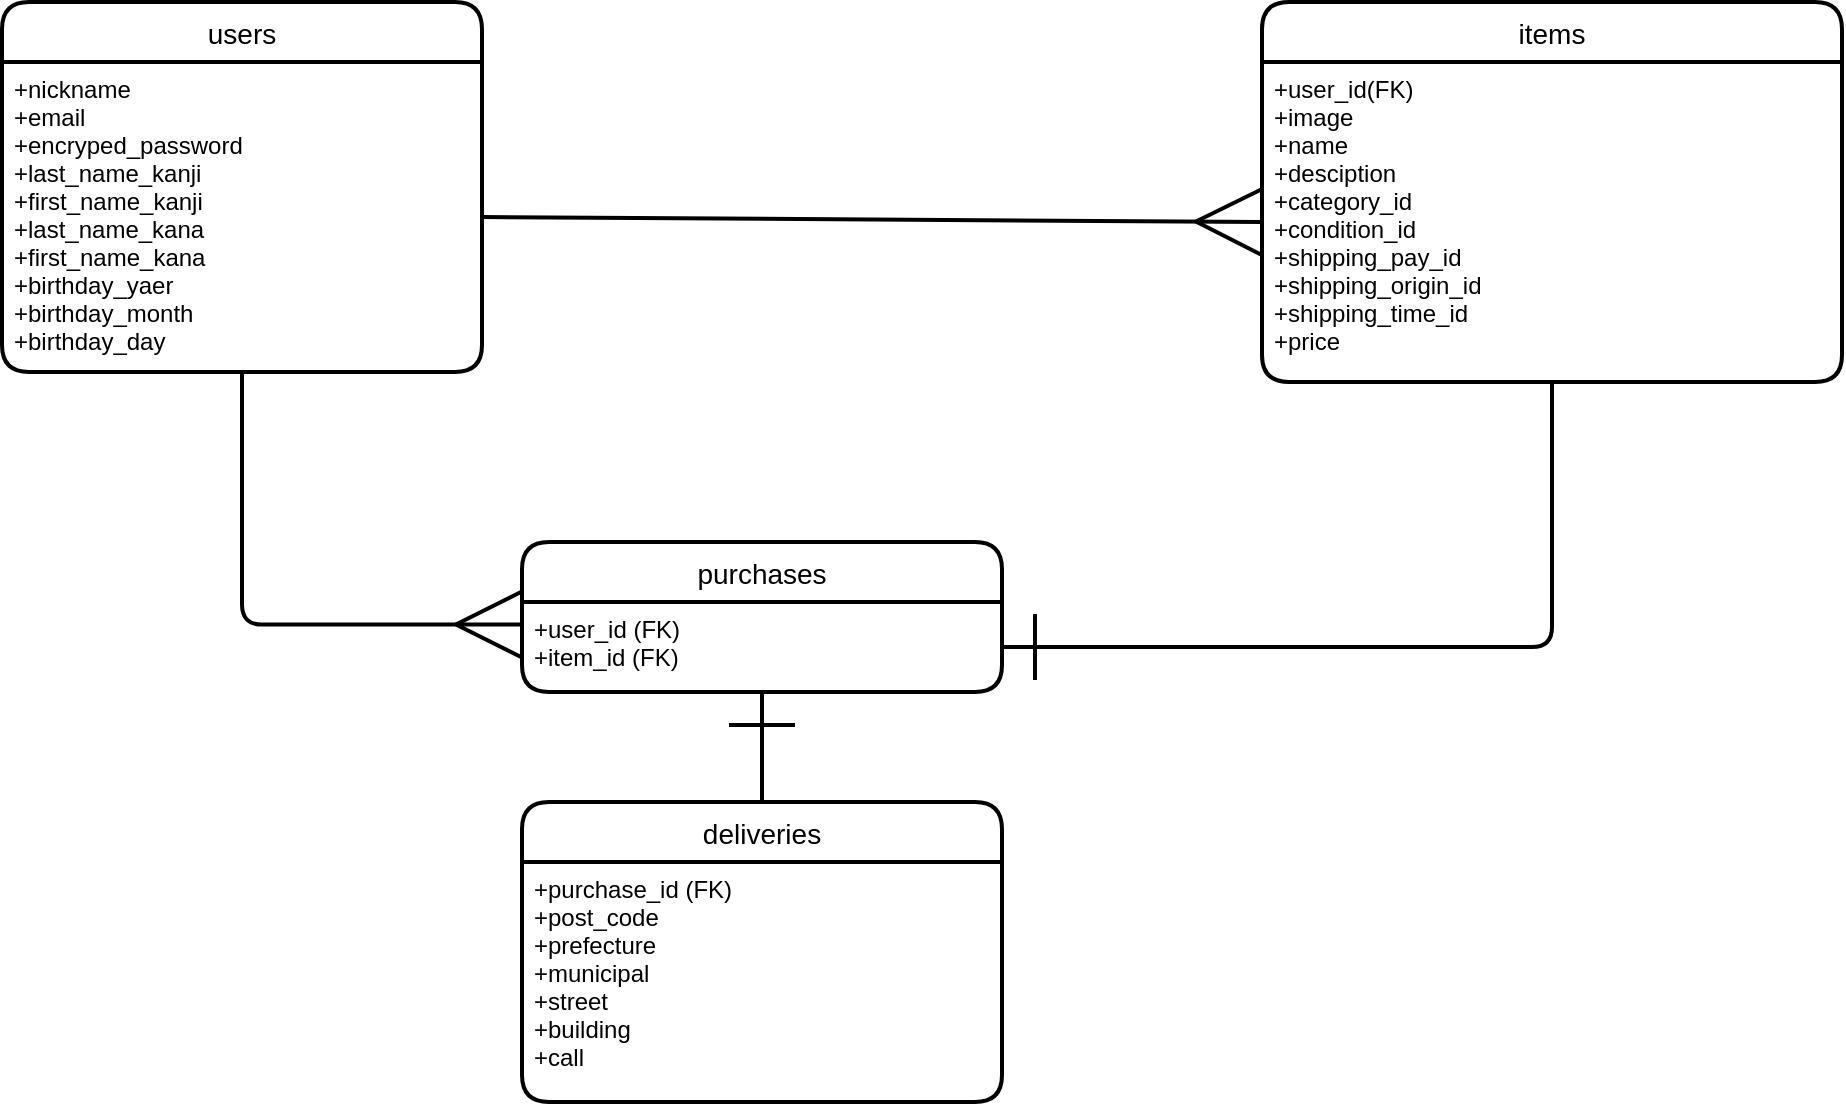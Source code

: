 <mxfile>
    <diagram id="hhK4gQ0SdAANVl8gB9Je" name="ページ1">
        <mxGraphModel dx="2111" dy="659" grid="1" gridSize="10" guides="1" tooltips="1" connect="1" arrows="1" fold="1" page="1" pageScale="1" pageWidth="827" pageHeight="1169" math="0" shadow="0">
            <root>
                <mxCell id="0"/>
                <mxCell id="1" parent="0"/>
                <mxCell id="2" value="users" style="swimlane;childLayout=stackLayout;horizontal=1;startSize=30;horizontalStack=0;rounded=1;fontSize=14;fontStyle=0;strokeWidth=2;resizeParent=0;resizeLast=1;shadow=0;dashed=0;align=center;" parent="1" vertex="1">
                    <mxGeometry x="-790" y="90" width="240" height="185" as="geometry"/>
                </mxCell>
                <mxCell id="3" value="+nickname&#10;+email&#10;+encryped_password&#10;+last_name_kanji&#10;+first_name_kanji&#10;+last_name_kana&#10;+first_name_kana&#10;+birthday_yaer&#10;+birthday_month&#10;+birthday_day" style="align=left;strokeColor=none;fillColor=none;spacingLeft=4;fontSize=12;verticalAlign=top;resizable=0;rotatable=0;part=1;" parent="2" vertex="1">
                    <mxGeometry y="30" width="240" height="155" as="geometry"/>
                </mxCell>
                <mxCell id="6" value="items" style="swimlane;childLayout=stackLayout;horizontal=1;startSize=30;horizontalStack=0;rounded=1;fontSize=14;fontStyle=0;strokeWidth=2;resizeParent=0;resizeLast=1;shadow=0;dashed=0;align=center;" parent="1" vertex="1">
                    <mxGeometry x="-160" y="90" width="290" height="190" as="geometry"/>
                </mxCell>
                <mxCell id="7" value="+user_id(FK)&#10;+image&#10;+name&#10;+desciption&#10;+category_id&#10;+condition_id&#10;+shipping_pay_id&#10;+shipping_origin_id&#10;+shipping_time_id&#10;+price" style="align=left;strokeColor=none;fillColor=none;spacingLeft=4;fontSize=12;verticalAlign=top;resizable=0;rotatable=0;part=1;" parent="6" vertex="1">
                    <mxGeometry y="30" width="290" height="160" as="geometry"/>
                </mxCell>
                <mxCell id="22" value="purchases" style="swimlane;childLayout=stackLayout;horizontal=1;startSize=30;horizontalStack=0;rounded=1;fontSize=14;fontStyle=0;strokeWidth=2;resizeParent=0;resizeLast=1;shadow=0;dashed=0;align=center;" parent="1" vertex="1">
                    <mxGeometry x="-530" y="360" width="240" height="75" as="geometry"/>
                </mxCell>
                <mxCell id="23" value="+user_id (FK)&#10;+item_id (FK)" style="align=left;strokeColor=none;fillColor=none;spacingLeft=4;fontSize=12;verticalAlign=top;resizable=0;rotatable=0;part=1;" parent="22" vertex="1">
                    <mxGeometry y="30" width="240" height="45" as="geometry"/>
                </mxCell>
                <mxCell id="24" value="deliveries" style="swimlane;childLayout=stackLayout;horizontal=1;startSize=30;horizontalStack=0;rounded=1;fontSize=14;fontStyle=0;strokeWidth=2;resizeParent=0;resizeLast=1;shadow=0;dashed=0;align=center;" parent="1" vertex="1">
                    <mxGeometry x="-530" y="490" width="240" height="150" as="geometry"/>
                </mxCell>
                <mxCell id="25" value="+purchase_id (FK)&#10;+post_code&#10;+prefecture&#10;+municipal&#10;+street&#10;+building&#10;+call" style="align=left;strokeColor=none;fillColor=none;spacingLeft=4;fontSize=12;verticalAlign=top;resizable=0;rotatable=0;part=1;" parent="24" vertex="1">
                    <mxGeometry y="30" width="240" height="120" as="geometry"/>
                </mxCell>
                <mxCell id="28" value="" style="edgeStyle=orthogonalEdgeStyle;fontSize=12;html=1;endArrow=ERmany;exitX=0.5;exitY=1;exitDx=0;exitDy=0;strokeWidth=2;targetPerimeterSpacing=0;endSize=30;entryX=0;entryY=0.25;entryDx=0;entryDy=0;" parent="1" source="3" edge="1" target="23">
                    <mxGeometry width="100" height="100" relative="1" as="geometry">
                        <mxPoint x="-650" y="585" as="sourcePoint"/>
                        <mxPoint x="-530" y="455" as="targetPoint"/>
                        <Array as="points">
                            <mxPoint x="-670" y="401"/>
                        </Array>
                    </mxGeometry>
                </mxCell>
                <mxCell id="30" value="" style="fontSize=12;html=1;endArrow=ERmany;strokeWidth=2;endSize=30;targetPerimeterSpacing=0;exitX=1;exitY=0.5;exitDx=0;exitDy=0;entryX=0;entryY=0.5;entryDx=0;entryDy=0;" parent="1" source="3" target="7" edge="1">
                    <mxGeometry width="100" height="100" relative="1" as="geometry">
                        <mxPoint x="-270" y="340" as="sourcePoint"/>
                        <mxPoint x="-170" y="180" as="targetPoint"/>
                    </mxGeometry>
                </mxCell>
                <mxCell id="32" value="" style="edgeStyle=orthogonalEdgeStyle;fontSize=12;html=1;endArrow=ERone;endFill=1;strokeWidth=2;endSize=30;targetPerimeterSpacing=0;exitX=0.5;exitY=1;exitDx=0;exitDy=0;entryX=1;entryY=0.5;entryDx=0;entryDy=0;" parent="1" source="7" target="23" edge="1">
                    <mxGeometry width="100" height="100" relative="1" as="geometry">
                        <mxPoint x="-170" y="550" as="sourcePoint"/>
                        <mxPoint x="-70" y="450" as="targetPoint"/>
                    </mxGeometry>
                </mxCell>
                <mxCell id="33" value="" style="fontSize=12;html=1;endArrow=ERone;endFill=1;strokeWidth=2;endSize=30;targetPerimeterSpacing=0;entryX=0.5;entryY=1;entryDx=0;entryDy=0;exitX=0.5;exitY=0;exitDx=0;exitDy=0;" parent="1" source="24" target="23" edge="1">
                    <mxGeometry width="100" height="100" relative="1" as="geometry">
                        <mxPoint x="-660" y="635" as="sourcePoint"/>
                        <mxPoint x="-560" y="535" as="targetPoint"/>
                    </mxGeometry>
                </mxCell>
            </root>
        </mxGraphModel>
    </diagram>
</mxfile>
